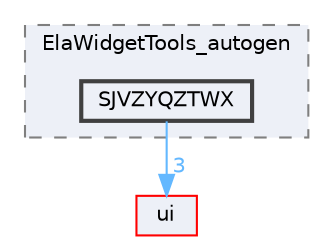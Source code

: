 digraph "SJVZYQZTWX"
{
 // LATEX_PDF_SIZE
  bgcolor="transparent";
  edge [fontname=Helvetica,fontsize=10,labelfontname=Helvetica,labelfontsize=10];
  node [fontname=Helvetica,fontsize=10,shape=box,height=0.2,width=0.4];
  compound=true
  subgraph clusterdir_b7f4e611935c48702b9c513ed8803feb {
    graph [ bgcolor="#edf0f7", pencolor="grey50", label="ElaWidgetTools_autogen", fontname=Helvetica,fontsize=10 style="filled,dashed", URL="dir_b7f4e611935c48702b9c513ed8803feb.html",tooltip=""]
  dir_a054c71684afd44ad7cd5310a87ad9c8 [label="SJVZYQZTWX", fillcolor="#edf0f7", color="grey25", style="filled,bold", URL="dir_a054c71684afd44ad7cd5310a87ad9c8.html",tooltip=""];
  }
  dir_1788f8309b1a812dcb800a185471cf6c [label="ui", fillcolor="#edf0f7", color="red", style="filled", URL="dir_1788f8309b1a812dcb800a185471cf6c.html",tooltip=""];
  dir_a054c71684afd44ad7cd5310a87ad9c8->dir_1788f8309b1a812dcb800a185471cf6c [headlabel="3", labeldistance=1.5 headhref="dir_000326_000351.html" href="dir_000326_000351.html" color="steelblue1" fontcolor="steelblue1"];
}

